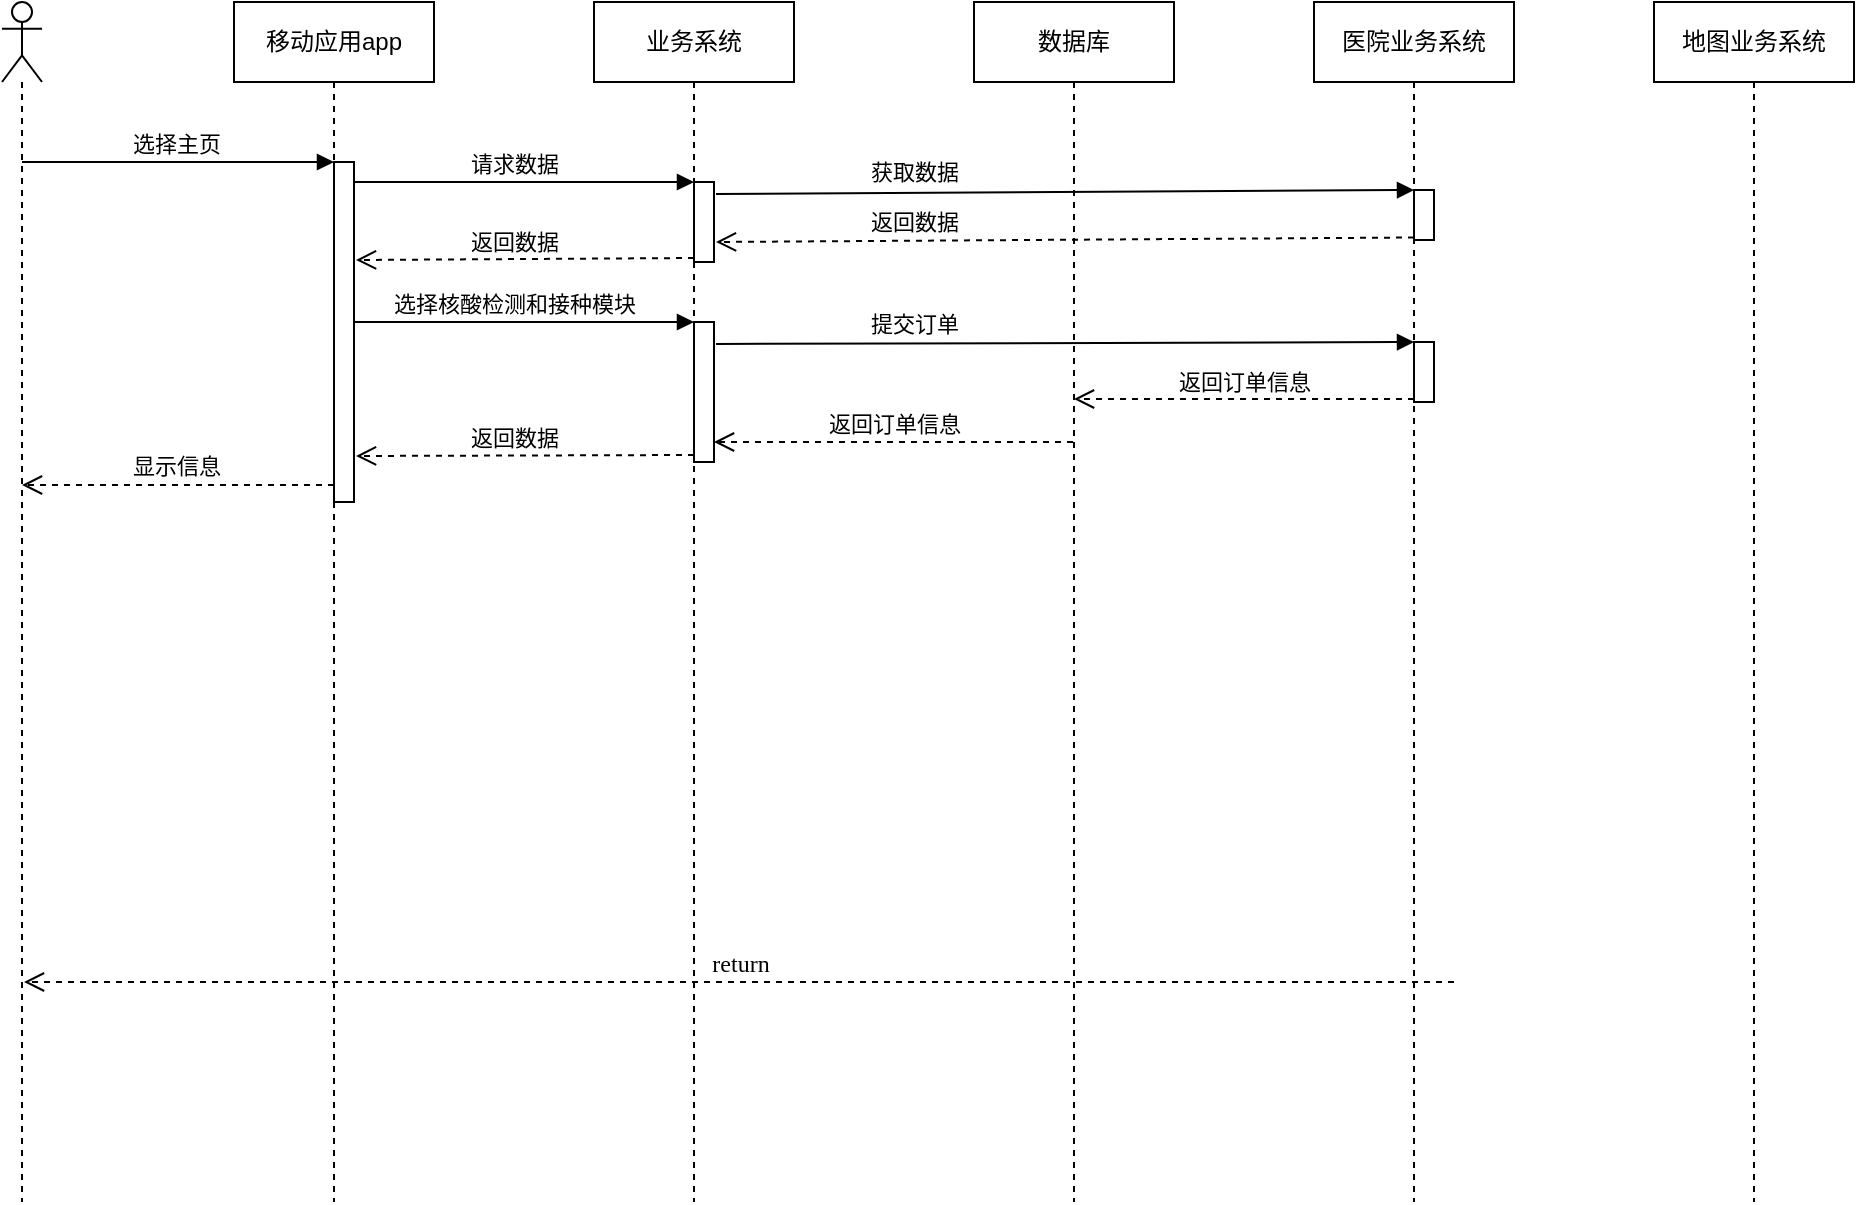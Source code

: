 <mxfile version="14.8.4" type="github">
  <diagram name="Page-1" id="13e1069c-82ec-6db2-03f1-153e76fe0fe0">
    <mxGraphModel dx="1422" dy="754" grid="1" gridSize="10" guides="1" tooltips="1" connect="1" arrows="1" fold="1" page="1" pageScale="1" pageWidth="1100" pageHeight="850" background="none" math="0" shadow="0">
      <root>
        <mxCell id="0" />
        <mxCell id="1" parent="0" />
        <mxCell id="7baba1c4bc27f4b0-30" value="return" style="html=1;verticalAlign=bottom;endArrow=open;dashed=1;endSize=8;labelBackgroundColor=none;fontFamily=Verdana;fontSize=12;edgeStyle=elbowEdgeStyle;elbow=vertical;" parent="1" edge="1">
          <mxGeometry relative="1" as="geometry">
            <mxPoint x="155" y="600" as="targetPoint" />
            <Array as="points">
              <mxPoint x="570" y="600" />
            </Array>
            <mxPoint x="870.0" y="600" as="sourcePoint" />
          </mxGeometry>
        </mxCell>
        <mxCell id="oP3wAesygdWyLUDpBNUL-1" value="" style="shape=umlLifeline;participant=umlActor;perimeter=lifelinePerimeter;whiteSpace=wrap;html=1;container=1;collapsible=0;recursiveResize=0;verticalAlign=top;spacingTop=36;outlineConnect=0;" vertex="1" parent="1">
          <mxGeometry x="144" y="110" width="20" height="600" as="geometry" />
        </mxCell>
        <mxCell id="oP3wAesygdWyLUDpBNUL-2" value="移动应用app" style="shape=umlLifeline;perimeter=lifelinePerimeter;whiteSpace=wrap;html=1;container=1;collapsible=0;recursiveResize=0;outlineConnect=0;" vertex="1" parent="1">
          <mxGeometry x="260" y="110" width="100" height="600" as="geometry" />
        </mxCell>
        <mxCell id="oP3wAesygdWyLUDpBNUL-3" value="业务系统" style="shape=umlLifeline;perimeter=lifelinePerimeter;whiteSpace=wrap;html=1;container=1;collapsible=0;recursiveResize=0;outlineConnect=0;" vertex="1" parent="1">
          <mxGeometry x="440" y="110" width="100" height="600" as="geometry" />
        </mxCell>
        <mxCell id="oP3wAesygdWyLUDpBNUL-4" value="数据库" style="shape=umlLifeline;perimeter=lifelinePerimeter;whiteSpace=wrap;html=1;container=1;collapsible=0;recursiveResize=0;outlineConnect=0;" vertex="1" parent="1">
          <mxGeometry x="630" y="110" width="100" height="600" as="geometry" />
        </mxCell>
        <mxCell id="oP3wAesygdWyLUDpBNUL-5" value="医院业务系统" style="shape=umlLifeline;perimeter=lifelinePerimeter;whiteSpace=wrap;html=1;container=1;collapsible=0;recursiveResize=0;outlineConnect=0;" vertex="1" parent="1">
          <mxGeometry x="800" y="110" width="100" height="600" as="geometry" />
        </mxCell>
        <mxCell id="oP3wAesygdWyLUDpBNUL-13" value="" style="html=1;points=[];perimeter=orthogonalPerimeter;" vertex="1" parent="oP3wAesygdWyLUDpBNUL-5">
          <mxGeometry x="50" y="94" width="10" height="25" as="geometry" />
        </mxCell>
        <mxCell id="oP3wAesygdWyLUDpBNUL-20" value="" style="html=1;points=[];perimeter=orthogonalPerimeter;" vertex="1" parent="oP3wAesygdWyLUDpBNUL-5">
          <mxGeometry x="50" y="170" width="10" height="30" as="geometry" />
        </mxCell>
        <mxCell id="oP3wAesygdWyLUDpBNUL-6" value="地图业务系统" style="shape=umlLifeline;perimeter=lifelinePerimeter;whiteSpace=wrap;html=1;container=1;collapsible=0;recursiveResize=0;outlineConnect=0;" vertex="1" parent="1">
          <mxGeometry x="970" y="110" width="100" height="600" as="geometry" />
        </mxCell>
        <mxCell id="oP3wAesygdWyLUDpBNUL-7" value="" style="html=1;points=[];perimeter=orthogonalPerimeter;" vertex="1" parent="1">
          <mxGeometry x="310" y="190" width="10" height="170" as="geometry" />
        </mxCell>
        <mxCell id="oP3wAesygdWyLUDpBNUL-8" value="选择主页" style="html=1;verticalAlign=bottom;endArrow=block;entryX=0;entryY=0;" edge="1" target="oP3wAesygdWyLUDpBNUL-7" parent="1" source="oP3wAesygdWyLUDpBNUL-1">
          <mxGeometry x="-0.021" relative="1" as="geometry">
            <mxPoint x="450" y="320" as="sourcePoint" />
            <mxPoint as="offset" />
          </mxGeometry>
        </mxCell>
        <mxCell id="oP3wAesygdWyLUDpBNUL-9" value="显示信息" style="html=1;verticalAlign=bottom;endArrow=open;dashed=1;endSize=8;exitX=0;exitY=0.95;" edge="1" source="oP3wAesygdWyLUDpBNUL-7" parent="1" target="oP3wAesygdWyLUDpBNUL-1">
          <mxGeometry x="0.021" relative="1" as="geometry">
            <mxPoint x="450" y="396" as="targetPoint" />
            <mxPoint as="offset" />
          </mxGeometry>
        </mxCell>
        <mxCell id="oP3wAesygdWyLUDpBNUL-11" value="请求数据" style="html=1;verticalAlign=bottom;endArrow=block;entryX=0;entryY=0;" edge="1" target="oP3wAesygdWyLUDpBNUL-10" parent="1">
          <mxGeometry x="-0.059" relative="1" as="geometry">
            <mxPoint x="320" y="200" as="sourcePoint" />
            <mxPoint as="offset" />
          </mxGeometry>
        </mxCell>
        <mxCell id="oP3wAesygdWyLUDpBNUL-10" value="" style="html=1;points=[];perimeter=orthogonalPerimeter;" vertex="1" parent="1">
          <mxGeometry x="490" y="200" width="10" height="40" as="geometry" />
        </mxCell>
        <mxCell id="oP3wAesygdWyLUDpBNUL-12" value="返回数据" style="html=1;verticalAlign=bottom;endArrow=open;dashed=1;endSize=8;exitX=0;exitY=0.95;" edge="1" source="oP3wAesygdWyLUDpBNUL-10" parent="1">
          <mxGeometry x="0.059" relative="1" as="geometry">
            <mxPoint x="321" y="239" as="targetPoint" />
            <mxPoint x="-1" as="offset" />
          </mxGeometry>
        </mxCell>
        <mxCell id="oP3wAesygdWyLUDpBNUL-14" value="获取数据" style="html=1;verticalAlign=bottom;endArrow=block;entryX=0;entryY=0;exitX=1.1;exitY=0.15;exitDx=0;exitDy=0;exitPerimeter=0;" edge="1" target="oP3wAesygdWyLUDpBNUL-13" parent="1" source="oP3wAesygdWyLUDpBNUL-10">
          <mxGeometry x="-0.433" y="1" relative="1" as="geometry">
            <mxPoint x="780" y="210" as="sourcePoint" />
            <mxPoint as="offset" />
          </mxGeometry>
        </mxCell>
        <mxCell id="oP3wAesygdWyLUDpBNUL-15" value="返回数据" style="html=1;verticalAlign=bottom;endArrow=open;dashed=1;endSize=8;exitX=0;exitY=0.95;" edge="1" source="oP3wAesygdWyLUDpBNUL-13" parent="1">
          <mxGeometry x="0.433" relative="1" as="geometry">
            <mxPoint x="501" y="230" as="targetPoint" />
            <mxPoint as="offset" />
          </mxGeometry>
        </mxCell>
        <mxCell id="oP3wAesygdWyLUDpBNUL-17" value="选择核酸检测和接种模块" style="html=1;verticalAlign=bottom;endArrow=block;entryX=0;entryY=0;" edge="1" parent="1" target="oP3wAesygdWyLUDpBNUL-18">
          <mxGeometry x="-0.059" relative="1" as="geometry">
            <mxPoint x="320" y="270" as="sourcePoint" />
            <mxPoint as="offset" />
          </mxGeometry>
        </mxCell>
        <mxCell id="oP3wAesygdWyLUDpBNUL-18" value="" style="html=1;points=[];perimeter=orthogonalPerimeter;" vertex="1" parent="1">
          <mxGeometry x="490" y="270" width="10" height="70" as="geometry" />
        </mxCell>
        <mxCell id="oP3wAesygdWyLUDpBNUL-19" value="返回数据" style="html=1;verticalAlign=bottom;endArrow=open;dashed=1;endSize=8;exitX=0;exitY=0.95;" edge="1" parent="1" source="oP3wAesygdWyLUDpBNUL-18">
          <mxGeometry x="0.059" relative="1" as="geometry">
            <mxPoint x="321" y="337" as="targetPoint" />
            <mxPoint x="-1" as="offset" />
          </mxGeometry>
        </mxCell>
        <mxCell id="oP3wAesygdWyLUDpBNUL-21" value="提交订单" style="html=1;verticalAlign=bottom;endArrow=block;entryX=0;entryY=0;exitX=1.1;exitY=0.157;exitDx=0;exitDy=0;exitPerimeter=0;" edge="1" target="oP3wAesygdWyLUDpBNUL-20" parent="1" source="oP3wAesygdWyLUDpBNUL-18">
          <mxGeometry x="-0.433" y="1" relative="1" as="geometry">
            <mxPoint x="785" y="280" as="sourcePoint" />
            <mxPoint as="offset" />
          </mxGeometry>
        </mxCell>
        <mxCell id="oP3wAesygdWyLUDpBNUL-22" value="返回订单信息" style="html=1;verticalAlign=bottom;endArrow=open;dashed=1;endSize=8;exitX=0;exitY=0.95;" edge="1" source="oP3wAesygdWyLUDpBNUL-20" parent="1" target="oP3wAesygdWyLUDpBNUL-4">
          <mxGeometry relative="1" as="geometry">
            <mxPoint x="680" y="319" as="targetPoint" />
          </mxGeometry>
        </mxCell>
        <mxCell id="oP3wAesygdWyLUDpBNUL-23" value="返回订单信息" style="html=1;verticalAlign=bottom;endArrow=open;dashed=1;endSize=8;" edge="1" parent="1" source="oP3wAesygdWyLUDpBNUL-4">
          <mxGeometry relative="1" as="geometry">
            <mxPoint x="500" y="330" as="targetPoint" />
            <mxPoint x="670.5" y="330" as="sourcePoint" />
          </mxGeometry>
        </mxCell>
      </root>
    </mxGraphModel>
  </diagram>
</mxfile>

